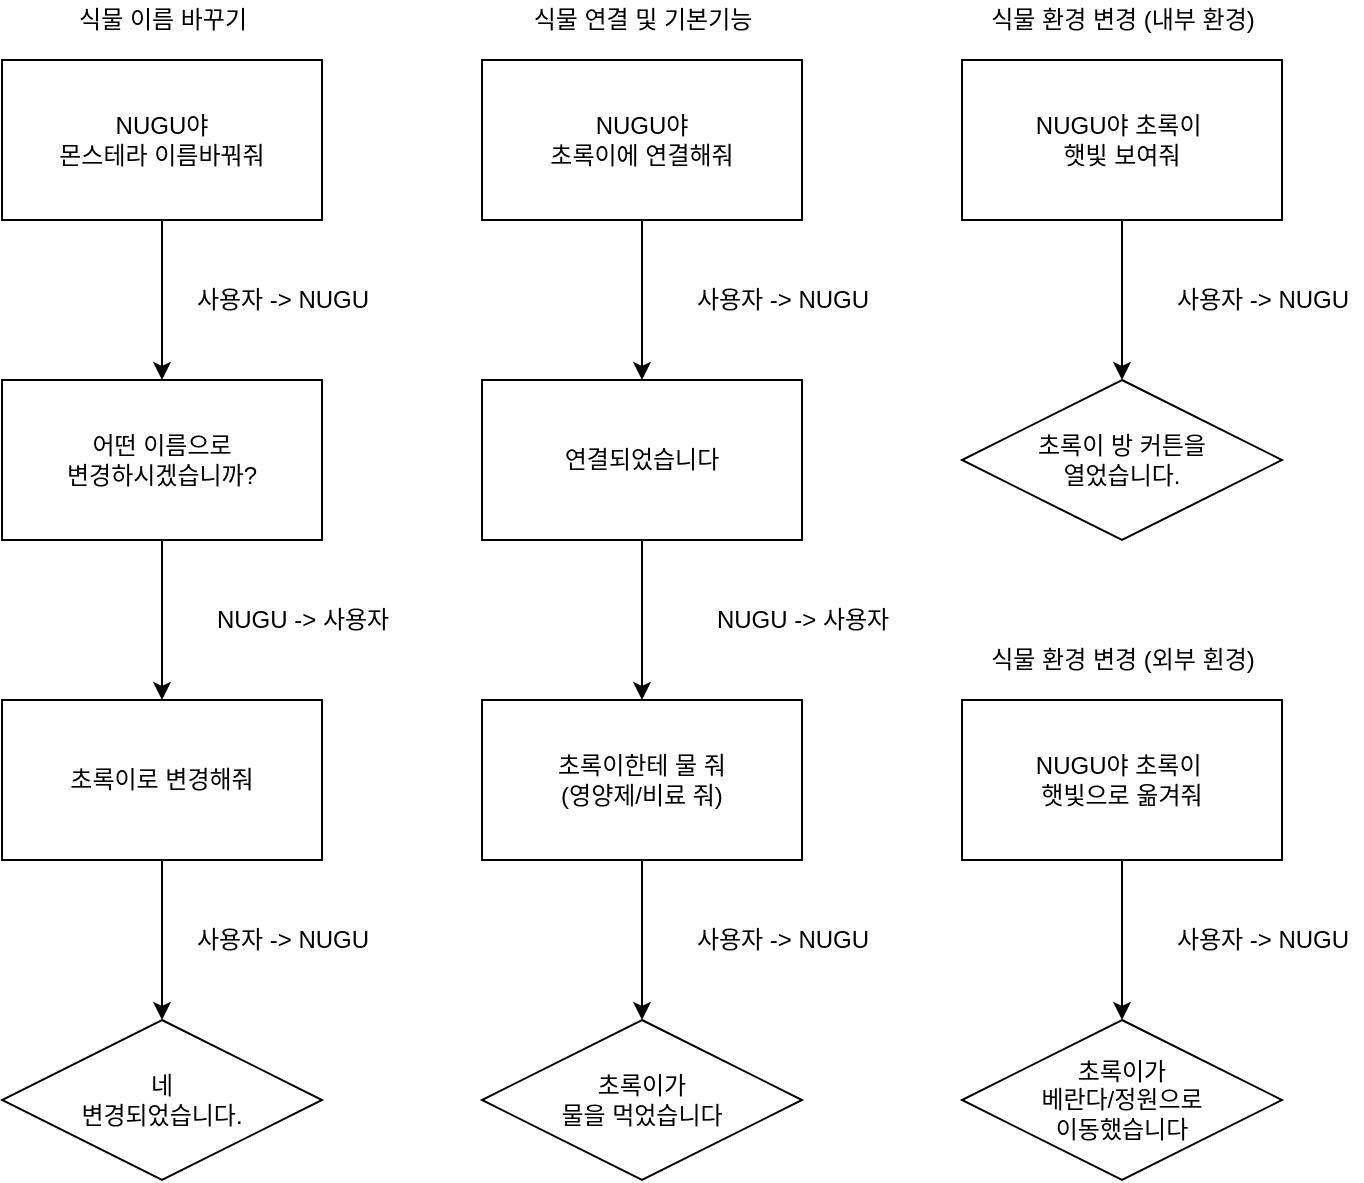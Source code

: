 <mxfile version="18.0.2" type="github">
  <diagram id="Kfh99Tsa6bGMKGHw5Mdd" name="Page-1">
    <mxGraphModel dx="1422" dy="794" grid="1" gridSize="10" guides="1" tooltips="1" connect="1" arrows="1" fold="1" page="1" pageScale="1" pageWidth="827" pageHeight="1169" math="0" shadow="0">
      <root>
        <mxCell id="0" />
        <mxCell id="1" parent="0" />
        <mxCell id="ixZOxzrDHC6qJqPlq0gN-31" value="" style="edgeStyle=orthogonalEdgeStyle;rounded=0;orthogonalLoop=1;jettySize=auto;html=1;" parent="1" source="ixZOxzrDHC6qJqPlq0gN-1" target="ixZOxzrDHC6qJqPlq0gN-2" edge="1">
          <mxGeometry relative="1" as="geometry" />
        </mxCell>
        <mxCell id="ixZOxzrDHC6qJqPlq0gN-1" value="NUGU야&lt;br&gt;초록이에 연결해줘" style="rounded=1;whiteSpace=wrap;html=1;arcSize=0;" parent="1" vertex="1">
          <mxGeometry x="280" y="40" width="160" height="80" as="geometry" />
        </mxCell>
        <mxCell id="ixZOxzrDHC6qJqPlq0gN-32" value="" style="edgeStyle=orthogonalEdgeStyle;rounded=0;orthogonalLoop=1;jettySize=auto;html=1;" parent="1" source="ixZOxzrDHC6qJqPlq0gN-2" target="ixZOxzrDHC6qJqPlq0gN-3" edge="1">
          <mxGeometry relative="1" as="geometry" />
        </mxCell>
        <mxCell id="ixZOxzrDHC6qJqPlq0gN-2" value="연결되었습니다" style="rounded=0;whiteSpace=wrap;html=1;" parent="1" vertex="1">
          <mxGeometry x="280" y="200" width="160" height="80" as="geometry" />
        </mxCell>
        <mxCell id="ixZOxzrDHC6qJqPlq0gN-34" value="" style="edgeStyle=orthogonalEdgeStyle;rounded=0;orthogonalLoop=1;jettySize=auto;html=1;" parent="1" source="ixZOxzrDHC6qJqPlq0gN-3" edge="1">
          <mxGeometry relative="1" as="geometry">
            <mxPoint x="360" y="520" as="targetPoint" />
          </mxGeometry>
        </mxCell>
        <mxCell id="ixZOxzrDHC6qJqPlq0gN-3" value="초록이한테 물 줘&lt;br&gt;(영양제/비료 줘)" style="rounded=0;whiteSpace=wrap;html=1;" parent="1" vertex="1">
          <mxGeometry x="280" y="360" width="160" height="80" as="geometry" />
        </mxCell>
        <mxCell id="ixZOxzrDHC6qJqPlq0gN-29" value="" style="edgeStyle=orthogonalEdgeStyle;rounded=0;orthogonalLoop=1;jettySize=auto;html=1;" parent="1" source="ixZOxzrDHC6qJqPlq0gN-5" target="ixZOxzrDHC6qJqPlq0gN-10" edge="1">
          <mxGeometry relative="1" as="geometry" />
        </mxCell>
        <mxCell id="ixZOxzrDHC6qJqPlq0gN-5" value="NUGU야&lt;br&gt;몬스테라 이름바꿔줘" style="rounded=1;whiteSpace=wrap;html=1;arcSize=0;" parent="1" vertex="1">
          <mxGeometry x="40" y="40" width="160" height="80" as="geometry" />
        </mxCell>
        <mxCell id="ixZOxzrDHC6qJqPlq0gN-9" value="네 &lt;br&gt;변경되었습니다." style="rhombus;whiteSpace=wrap;html=1;" parent="1" vertex="1">
          <mxGeometry x="40" y="520" width="160" height="80" as="geometry" />
        </mxCell>
        <mxCell id="ixZOxzrDHC6qJqPlq0gN-30" value="" style="edgeStyle=orthogonalEdgeStyle;rounded=0;orthogonalLoop=1;jettySize=auto;html=1;" parent="1" source="ixZOxzrDHC6qJqPlq0gN-10" target="ixZOxzrDHC6qJqPlq0gN-11" edge="1">
          <mxGeometry relative="1" as="geometry" />
        </mxCell>
        <mxCell id="ixZOxzrDHC6qJqPlq0gN-10" value="어떤 이름으로 &lt;br&gt;변경하시겠습니까?" style="rounded=0;whiteSpace=wrap;html=1;" parent="1" vertex="1">
          <mxGeometry x="40" y="200" width="160" height="80" as="geometry" />
        </mxCell>
        <mxCell id="ixZOxzrDHC6qJqPlq0gN-33" value="" style="edgeStyle=orthogonalEdgeStyle;rounded=0;orthogonalLoop=1;jettySize=auto;html=1;" parent="1" source="ixZOxzrDHC6qJqPlq0gN-11" target="ixZOxzrDHC6qJqPlq0gN-9" edge="1">
          <mxGeometry relative="1" as="geometry" />
        </mxCell>
        <mxCell id="ixZOxzrDHC6qJqPlq0gN-11" value="초록이로 변경해줘" style="rounded=0;whiteSpace=wrap;html=1;" parent="1" vertex="1">
          <mxGeometry x="40" y="360" width="160" height="80" as="geometry" />
        </mxCell>
        <mxCell id="ixZOxzrDHC6qJqPlq0gN-35" value="" style="edgeStyle=orthogonalEdgeStyle;rounded=0;orthogonalLoop=1;jettySize=auto;html=1;" parent="1" source="ixZOxzrDHC6qJqPlq0gN-18" target="ixZOxzrDHC6qJqPlq0gN-22" edge="1">
          <mxGeometry relative="1" as="geometry" />
        </mxCell>
        <mxCell id="ixZOxzrDHC6qJqPlq0gN-18" value="NUGU야 초록이&amp;nbsp;&lt;br&gt;햇빛 보여줘" style="rounded=1;whiteSpace=wrap;html=1;arcSize=0;" parent="1" vertex="1">
          <mxGeometry x="520" y="40" width="160" height="80" as="geometry" />
        </mxCell>
        <mxCell id="ixZOxzrDHC6qJqPlq0gN-22" value="초록이 방 커튼을&lt;br&gt;열었습니다." style="rhombus;whiteSpace=wrap;html=1;" parent="1" vertex="1">
          <mxGeometry x="520" y="200" width="160" height="80" as="geometry" />
        </mxCell>
        <mxCell id="ixZOxzrDHC6qJqPlq0gN-36" value="" style="edgeStyle=orthogonalEdgeStyle;rounded=0;orthogonalLoop=1;jettySize=auto;html=1;" parent="1" source="ixZOxzrDHC6qJqPlq0gN-24" target="ixZOxzrDHC6qJqPlq0gN-25" edge="1">
          <mxGeometry relative="1" as="geometry" />
        </mxCell>
        <mxCell id="ixZOxzrDHC6qJqPlq0gN-24" value="NUGU야 초록이&amp;nbsp;&lt;br&gt;햇빛으로 옮겨줘" style="rounded=1;whiteSpace=wrap;html=1;arcSize=0;" parent="1" vertex="1">
          <mxGeometry x="520" y="360" width="160" height="80" as="geometry" />
        </mxCell>
        <mxCell id="ixZOxzrDHC6qJqPlq0gN-25" value="초록이가&lt;br&gt;베란다/정원으로&lt;br&gt;이동했습니다" style="rhombus;whiteSpace=wrap;html=1;" parent="1" vertex="1">
          <mxGeometry x="520" y="520" width="160" height="80" as="geometry" />
        </mxCell>
        <mxCell id="3X1Sw-vpuwDuZ3QOzb88-2" value="사용자 -&amp;gt; NUGU" style="text;html=1;resizable=0;autosize=1;align=center;verticalAlign=middle;points=[];fillColor=none;strokeColor=none;rounded=0;" vertex="1" parent="1">
          <mxGeometry x="130" y="470" width="100" height="20" as="geometry" />
        </mxCell>
        <mxCell id="3X1Sw-vpuwDuZ3QOzb88-3" value="사용자 -&amp;gt; NUGU" style="text;html=1;resizable=0;autosize=1;align=center;verticalAlign=middle;points=[];fillColor=none;strokeColor=none;rounded=0;" vertex="1" parent="1">
          <mxGeometry x="130" y="150" width="100" height="20" as="geometry" />
        </mxCell>
        <mxCell id="3X1Sw-vpuwDuZ3QOzb88-4" value="NUGU -&amp;gt; 사용자" style="text;html=1;resizable=0;autosize=1;align=center;verticalAlign=middle;points=[];fillColor=none;strokeColor=none;rounded=0;" vertex="1" parent="1">
          <mxGeometry x="140" y="310" width="100" height="20" as="geometry" />
        </mxCell>
        <mxCell id="3X1Sw-vpuwDuZ3QOzb88-6" value="사용자 -&amp;gt; NUGU" style="text;html=1;resizable=0;autosize=1;align=center;verticalAlign=middle;points=[];fillColor=none;strokeColor=none;rounded=0;" vertex="1" parent="1">
          <mxGeometry x="380" y="470" width="100" height="20" as="geometry" />
        </mxCell>
        <mxCell id="3X1Sw-vpuwDuZ3QOzb88-7" value="사용자 -&amp;gt; NUGU" style="text;html=1;resizable=0;autosize=1;align=center;verticalAlign=middle;points=[];fillColor=none;strokeColor=none;rounded=0;" vertex="1" parent="1">
          <mxGeometry x="380" y="150" width="100" height="20" as="geometry" />
        </mxCell>
        <mxCell id="3X1Sw-vpuwDuZ3QOzb88-8" value="NUGU -&amp;gt; 사용자" style="text;html=1;resizable=0;autosize=1;align=center;verticalAlign=middle;points=[];fillColor=none;strokeColor=none;rounded=0;" vertex="1" parent="1">
          <mxGeometry x="390" y="310" width="100" height="20" as="geometry" />
        </mxCell>
        <mxCell id="3X1Sw-vpuwDuZ3QOzb88-9" value="초록이가 &lt;br&gt;물을 먹었습니다" style="rhombus;whiteSpace=wrap;html=1;" vertex="1" parent="1">
          <mxGeometry x="280" y="520" width="160" height="80" as="geometry" />
        </mxCell>
        <mxCell id="3X1Sw-vpuwDuZ3QOzb88-11" value="사용자 -&amp;gt; NUGU" style="text;html=1;resizable=0;autosize=1;align=center;verticalAlign=middle;points=[];fillColor=none;strokeColor=none;rounded=0;" vertex="1" parent="1">
          <mxGeometry x="620" y="150" width="100" height="20" as="geometry" />
        </mxCell>
        <mxCell id="3X1Sw-vpuwDuZ3QOzb88-12" value="사용자 -&amp;gt; NUGU" style="text;html=1;resizable=0;autosize=1;align=center;verticalAlign=middle;points=[];fillColor=none;strokeColor=none;rounded=0;" vertex="1" parent="1">
          <mxGeometry x="620" y="470" width="100" height="20" as="geometry" />
        </mxCell>
        <mxCell id="3X1Sw-vpuwDuZ3QOzb88-13" value="식물 이름 바꾸기" style="text;html=1;resizable=0;autosize=1;align=center;verticalAlign=middle;points=[];fillColor=none;strokeColor=none;rounded=0;" vertex="1" parent="1">
          <mxGeometry x="65" y="10" width="110" height="20" as="geometry" />
        </mxCell>
        <mxCell id="3X1Sw-vpuwDuZ3QOzb88-14" value="식물 연결 및 기본기능" style="text;html=1;resizable=0;autosize=1;align=center;verticalAlign=middle;points=[];fillColor=none;strokeColor=none;rounded=0;" vertex="1" parent="1">
          <mxGeometry x="295" y="10" width="130" height="20" as="geometry" />
        </mxCell>
        <mxCell id="3X1Sw-vpuwDuZ3QOzb88-15" value="식물 환경 변경 (내부 환경)" style="text;html=1;resizable=0;autosize=1;align=center;verticalAlign=middle;points=[];fillColor=none;strokeColor=none;rounded=0;" vertex="1" parent="1">
          <mxGeometry x="520" y="10" width="160" height="20" as="geometry" />
        </mxCell>
        <mxCell id="3X1Sw-vpuwDuZ3QOzb88-16" value="식물 환경 변경 (외부 횐경)" style="text;html=1;resizable=0;autosize=1;align=center;verticalAlign=middle;points=[];fillColor=none;strokeColor=none;rounded=0;" vertex="1" parent="1">
          <mxGeometry x="520" y="330" width="160" height="20" as="geometry" />
        </mxCell>
      </root>
    </mxGraphModel>
  </diagram>
</mxfile>
